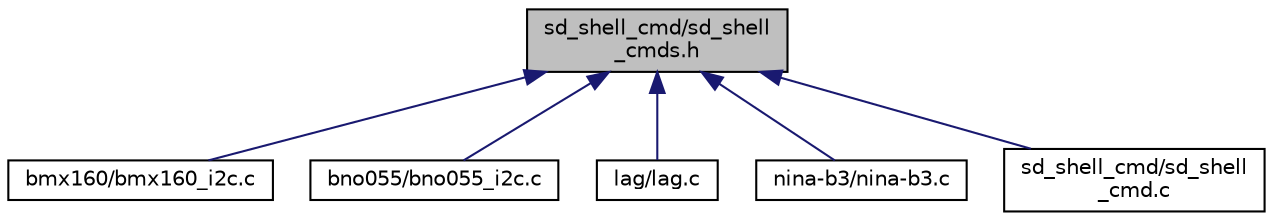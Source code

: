 digraph "sd_shell_cmd/sd_shell_cmds.h"
{
  edge [fontname="Helvetica",fontsize="10",labelfontname="Helvetica",labelfontsize="10"];
  node [fontname="Helvetica",fontsize="10",shape=record];
  Node1 [label="sd_shell_cmd/sd_shell\l_cmds.h",height=0.2,width=0.4,color="black", fillcolor="grey75", style="filled", fontcolor="black"];
  Node1 -> Node2 [dir="back",color="midnightblue",fontsize="10",style="solid",fontname="Helvetica"];
  Node2 [label="bmx160/bmx160_i2c.c",height=0.2,width=0.4,color="black", fillcolor="white", style="filled",URL="$bmx160__i2c_8c.html",tooltip="BMX160 Driver funcs. "];
  Node1 -> Node3 [dir="back",color="midnightblue",fontsize="10",style="solid",fontname="Helvetica"];
  Node3 [label="bno055/bno055_i2c.c",height=0.2,width=0.4,color="black", fillcolor="white", style="filled",URL="$bno055__i2c_8c.html",tooltip="BNO055 Driver funcs. "];
  Node1 -> Node4 [dir="back",color="midnightblue",fontsize="10",style="solid",fontname="Helvetica"];
  Node4 [label="lag/lag.c",height=0.2,width=0.4,color="black", fillcolor="white", style="filled",URL="$lag_8c.html",tooltip="Log Driver funcs. "];
  Node1 -> Node5 [dir="back",color="midnightblue",fontsize="10",style="solid",fontname="Helvetica"];
  Node5 [label="nina-b3/nina-b3.c",height=0.2,width=0.4,color="black", fillcolor="white", style="filled",URL="$nina-b3_8c.html",tooltip="BLE Driver funcs. "];
  Node1 -> Node6 [dir="back",color="midnightblue",fontsize="10",style="solid",fontname="Helvetica"];
  Node6 [label="sd_shell_cmd/sd_shell\l_cmd.c",height=0.2,width=0.4,color="black", fillcolor="white", style="filled",URL="$sd__shell__cmd_8c.html",tooltip="Shell driver funcs. "];
}

